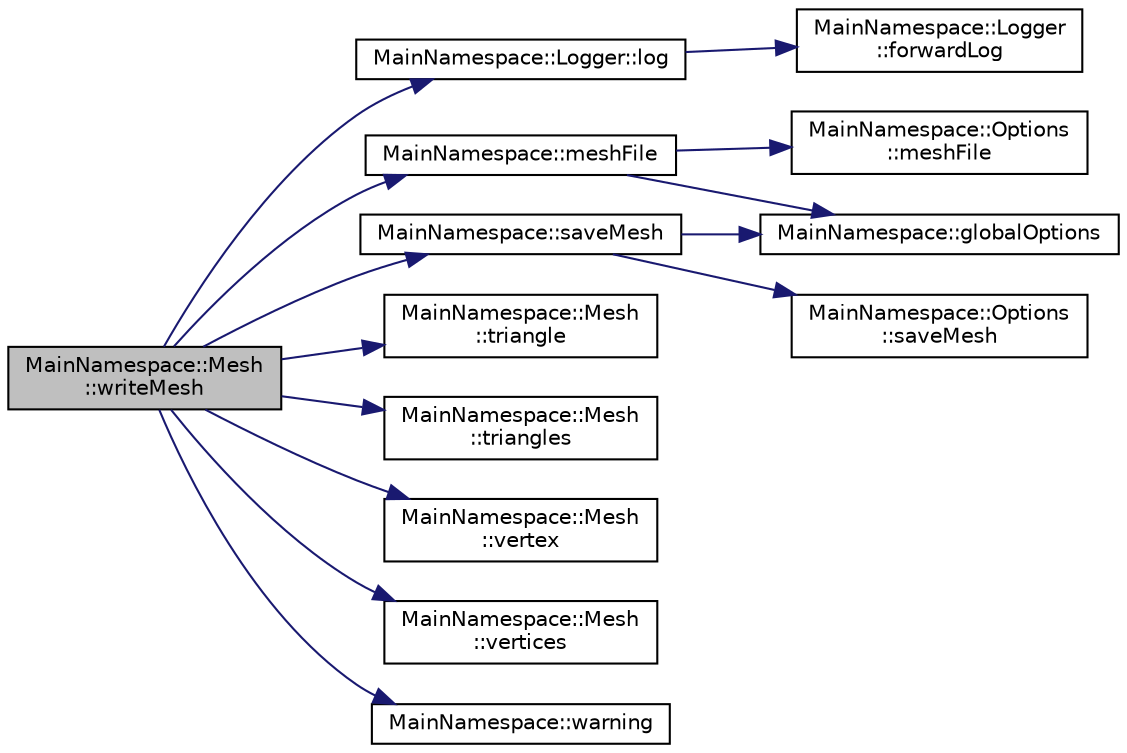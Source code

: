 digraph "MainNamespace::Mesh::writeMesh"
{
 // INTERACTIVE_SVG=YES
 // LATEX_PDF_SIZE
  edge [fontname="Helvetica",fontsize="10",labelfontname="Helvetica",labelfontsize="10"];
  node [fontname="Helvetica",fontsize="10",shape=record];
  rankdir="LR";
  Node1 [label="MainNamespace::Mesh\l::writeMesh",height=0.2,width=0.4,color="black", fillcolor="grey75", style="filled", fontcolor="black",tooltip="Write a mesh in a custom format, at a custom location. Format: one line with number of vertices,..."];
  Node1 -> Node2 [color="midnightblue",fontsize="10",style="solid",fontname="Helvetica"];
  Node2 [label="MainNamespace::Logger::log",height=0.2,width=0.4,color="black", fillcolor="white", style="filled",URL="$namespace_main_namespace_1_1_logger.html#afbb4cc2d8b498e71fcb228f0da8309a1",tooltip=" "];
  Node2 -> Node3 [color="midnightblue",fontsize="10",style="solid",fontname="Helvetica"];
  Node3 [label="MainNamespace::Logger\l::forwardLog",height=0.2,width=0.4,color="black", fillcolor="white", style="filled",URL="$namespace_main_namespace_1_1_logger.html#af052b0198f333fca77f0837a511ec7f7",tooltip=" "];
  Node1 -> Node4 [color="midnightblue",fontsize="10",style="solid",fontname="Helvetica"];
  Node4 [label="MainNamespace::meshFile",height=0.2,width=0.4,color="black", fillcolor="white", style="filled",URL="$namespace_main_namespace.html#afca69d7c710a9c0465cd087319823c56",tooltip=" "];
  Node4 -> Node5 [color="midnightblue",fontsize="10",style="solid",fontname="Helvetica"];
  Node5 [label="MainNamespace::globalOptions",height=0.2,width=0.4,color="black", fillcolor="white", style="filled",URL="$namespace_main_namespace.html#a6fd76e14adc7d23a9822334cb389b369",tooltip=" "];
  Node4 -> Node6 [color="midnightblue",fontsize="10",style="solid",fontname="Helvetica"];
  Node6 [label="MainNamespace::Options\l::meshFile",height=0.2,width=0.4,color="black", fillcolor="white", style="filled",URL="$struct_main_namespace_1_1_options.html#a8d2158fc99c03c33d467c299101c5760",tooltip=" "];
  Node1 -> Node7 [color="midnightblue",fontsize="10",style="solid",fontname="Helvetica"];
  Node7 [label="MainNamespace::saveMesh",height=0.2,width=0.4,color="black", fillcolor="white", style="filled",URL="$namespace_main_namespace.html#a5ff1fdd680dc0320ff6e41ecd89e3aa6",tooltip=" "];
  Node7 -> Node5 [color="midnightblue",fontsize="10",style="solid",fontname="Helvetica"];
  Node7 -> Node8 [color="midnightblue",fontsize="10",style="solid",fontname="Helvetica"];
  Node8 [label="MainNamespace::Options\l::saveMesh",height=0.2,width=0.4,color="black", fillcolor="white", style="filled",URL="$struct_main_namespace_1_1_options.html#a8f28e76d517d07cf8c62362c0a7dc50a",tooltip=" "];
  Node1 -> Node9 [color="midnightblue",fontsize="10",style="solid",fontname="Helvetica"];
  Node9 [label="MainNamespace::Mesh\l::triangle",height=0.2,width=0.4,color="black", fillcolor="white", style="filled",URL="$struct_main_namespace_1_1_mesh.html#aecef8c2502305df7229d7bcf2f5df2ad",tooltip="Get a triangle."];
  Node1 -> Node10 [color="midnightblue",fontsize="10",style="solid",fontname="Helvetica"];
  Node10 [label="MainNamespace::Mesh\l::triangles",height=0.2,width=0.4,color="black", fillcolor="white", style="filled",URL="$struct_main_namespace_1_1_mesh.html#a9e3b353180a3b67dc149e8703c164bc3",tooltip="Getter."];
  Node1 -> Node11 [color="midnightblue",fontsize="10",style="solid",fontname="Helvetica"];
  Node11 [label="MainNamespace::Mesh\l::vertex",height=0.2,width=0.4,color="black", fillcolor="white", style="filled",URL="$struct_main_namespace_1_1_mesh.html#af0d92acd1c106ecbf5924ce4052667fb",tooltip="Get a vertex."];
  Node1 -> Node12 [color="midnightblue",fontsize="10",style="solid",fontname="Helvetica"];
  Node12 [label="MainNamespace::Mesh\l::vertices",height=0.2,width=0.4,color="black", fillcolor="white", style="filled",URL="$struct_main_namespace_1_1_mesh.html#ab0133714e18c8aaee3deb84910cef54c",tooltip="Getter."];
  Node1 -> Node13 [color="midnightblue",fontsize="10",style="solid",fontname="Helvetica"];
  Node13 [label="MainNamespace::warning",height=0.2,width=0.4,color="black", fillcolor="white", style="filled",URL="$namespace_main_namespace.html#a963bb0fc1186abae512b8fde5e8a078c",tooltip="Distribution warning (about h2lib and gmsh)."];
}
